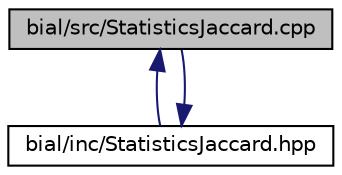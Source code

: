 digraph "bial/src/StatisticsJaccard.cpp"
{
  edge [fontname="Helvetica",fontsize="10",labelfontname="Helvetica",labelfontsize="10"];
  node [fontname="Helvetica",fontsize="10",shape=record];
  Node1 [label="bial/src/StatisticsJaccard.cpp",height=0.2,width=0.4,color="black", fillcolor="grey75", style="filled", fontcolor="black"];
  Node1 -> Node2 [dir="back",color="midnightblue",fontsize="10",style="solid",fontname="Helvetica"];
  Node2 [label="bial/inc/StatisticsJaccard.hpp",height=0.2,width=0.4,color="black", fillcolor="white", style="filled",URL="$_statistics_jaccard_8hpp.html"];
  Node2 -> Node1 [dir="back",color="midnightblue",fontsize="10",style="solid",fontname="Helvetica"];
}
